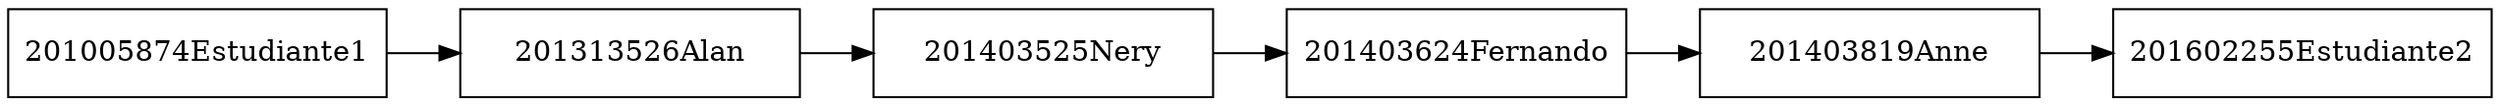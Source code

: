 digraph G {
node[shape = record, width = 2.3, height = 0.6];
rankdir = LR;
"201005874Estudiante1"->"201313526Alan"->"201403525Nery"->"201403624Fernando"->"201403819Anne"->"201602255Estudiante2"}